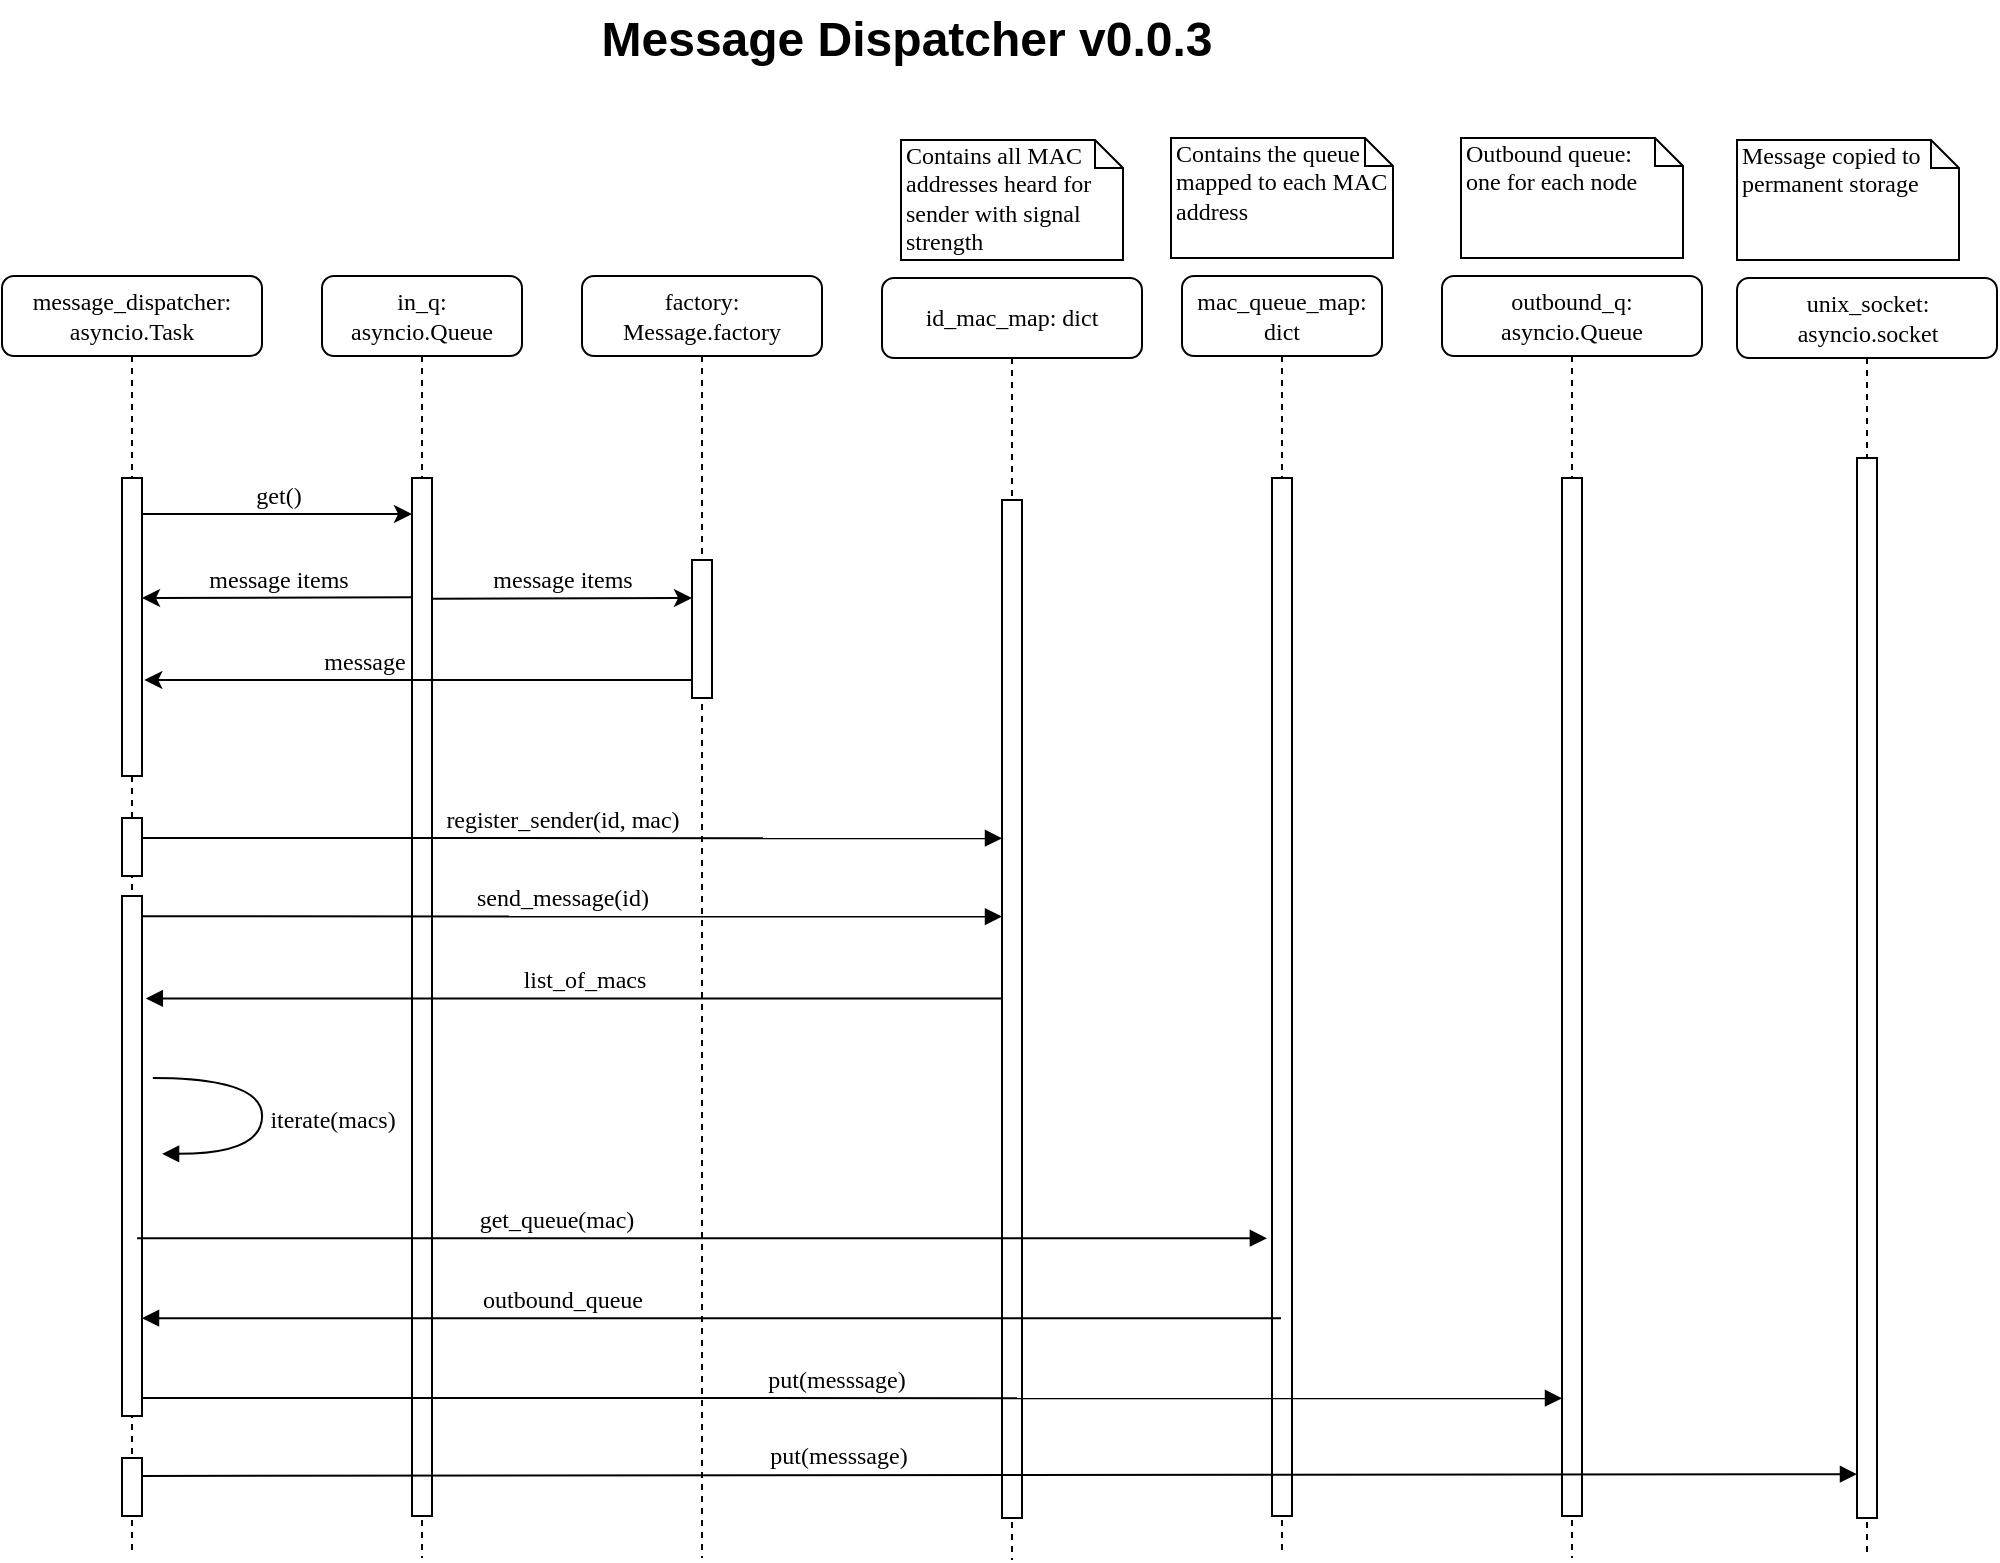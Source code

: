 <mxfile version="27.0.9">
  <diagram name="Page-1" id="13e1069c-82ec-6db2-03f1-153e76fe0fe0">
    <mxGraphModel dx="1996" dy="1208" grid="1" gridSize="10" guides="1" tooltips="1" connect="1" arrows="1" fold="1" page="1" pageScale="1" pageWidth="1169" pageHeight="827" background="none" math="0" shadow="0">
      <root>
        <mxCell id="0" />
        <mxCell id="1" parent="0" />
        <mxCell id="7baba1c4bc27f4b0-4" value="id_mac_map: dict" style="shape=umlLifeline;perimeter=lifelinePerimeter;whiteSpace=wrap;html=1;container=1;collapsible=0;recursiveResize=0;outlineConnect=0;rounded=1;shadow=0;comic=0;labelBackgroundColor=none;strokeWidth=1;fontFamily=Verdana;fontSize=12;align=center;" parent="1" vertex="1">
          <mxGeometry x="530" y="160" width="130" height="641" as="geometry" />
        </mxCell>
        <mxCell id="7baba1c4bc27f4b0-16" value="" style="html=1;points=[];perimeter=orthogonalPerimeter;rounded=0;shadow=0;comic=0;labelBackgroundColor=none;strokeWidth=1;fontFamily=Verdana;fontSize=12;align=center;" parent="7baba1c4bc27f4b0-4" vertex="1">
          <mxGeometry x="60" y="111" width="10" height="509" as="geometry" />
        </mxCell>
        <mxCell id="7baba1c4bc27f4b0-2" value="in_q: asyncio.Queue" style="shape=umlLifeline;perimeter=lifelinePerimeter;whiteSpace=wrap;html=1;container=1;collapsible=0;recursiveResize=0;outlineConnect=0;rounded=1;shadow=0;comic=0;labelBackgroundColor=none;strokeWidth=1;fontFamily=Verdana;fontSize=12;align=center;" parent="1" vertex="1">
          <mxGeometry x="250" y="159" width="100" height="641" as="geometry" />
        </mxCell>
        <mxCell id="7baba1c4bc27f4b0-10" value="" style="html=1;points=[];perimeter=orthogonalPerimeter;rounded=0;shadow=0;comic=0;labelBackgroundColor=none;strokeWidth=1;fontFamily=Verdana;fontSize=12;align=center;" parent="7baba1c4bc27f4b0-2" vertex="1">
          <mxGeometry x="45" y="101" width="10" height="519" as="geometry" />
        </mxCell>
        <mxCell id="KM6-z8VT7eYoRs8P3cIo-2" value="message items" style="html=1;verticalAlign=bottom;endArrow=classic;labelBackgroundColor=none;fontFamily=Verdana;fontSize=12;edgeStyle=elbowEdgeStyle;elbow=vertical;startArrow=none;startFill=0;endFill=1;exitX=1.12;exitY=0.159;exitDx=0;exitDy=0;exitPerimeter=0;" parent="7baba1c4bc27f4b0-2" target="7baba1c4bc27f4b0-13" edge="1">
          <mxGeometry relative="1" as="geometry">
            <mxPoint x="55.0" y="161.42" as="sourcePoint" />
            <mxPoint x="190" y="161" as="targetPoint" />
            <Array as="points">
              <mxPoint x="203.8" y="161" />
            </Array>
          </mxGeometry>
        </mxCell>
        <mxCell id="n59Rol-DrolDZZfycq20-1" value="message" style="html=1;verticalAlign=bottom;endArrow=classic;labelBackgroundColor=none;fontFamily=Verdana;fontSize=12;edgeStyle=elbowEdgeStyle;elbow=vertical;startArrow=none;startFill=0;endFill=1;entryX=0.733;entryY=0.263;entryDx=0;entryDy=0;entryPerimeter=0;" parent="7baba1c4bc27f4b0-2" edge="1">
          <mxGeometry x="0.211" relative="1" as="geometry">
            <mxPoint x="188.83" y="202.06" as="sourcePoint" />
            <mxPoint x="-88.84" y="202.0" as="targetPoint" />
            <Array as="points" />
            <mxPoint as="offset" />
          </mxGeometry>
        </mxCell>
        <mxCell id="7baba1c4bc27f4b0-6" value="outbound_q: asyncio.Queue" style="shape=umlLifeline;perimeter=lifelinePerimeter;whiteSpace=wrap;html=1;container=1;collapsible=0;recursiveResize=0;outlineConnect=0;rounded=1;shadow=0;comic=0;labelBackgroundColor=none;strokeWidth=1;fontFamily=Verdana;fontSize=12;align=center;" parent="1" vertex="1">
          <mxGeometry x="810" y="159" width="130" height="641" as="geometry" />
        </mxCell>
        <mxCell id="7baba1c4bc27f4b0-28" value="" style="html=1;points=[];perimeter=orthogonalPerimeter;rounded=0;shadow=0;comic=0;labelBackgroundColor=none;strokeWidth=1;fontFamily=Verdana;fontSize=12;align=center;" parent="7baba1c4bc27f4b0-6" vertex="1">
          <mxGeometry x="60" y="101" width="10" height="519" as="geometry" />
        </mxCell>
        <mxCell id="7baba1c4bc27f4b0-5" value="mac_queue_map: dict" style="shape=umlLifeline;perimeter=lifelinePerimeter;whiteSpace=wrap;html=1;container=1;collapsible=0;recursiveResize=0;outlineConnect=0;rounded=1;shadow=0;comic=0;labelBackgroundColor=none;strokeWidth=1;fontFamily=Verdana;fontSize=12;align=center;" parent="1" vertex="1">
          <mxGeometry x="680" y="159" width="100" height="640" as="geometry" />
        </mxCell>
        <mxCell id="7baba1c4bc27f4b0-19" value="" style="html=1;points=[];perimeter=orthogonalPerimeter;rounded=0;shadow=0;comic=0;labelBackgroundColor=none;strokeWidth=1;fontFamily=Verdana;fontSize=12;align=center;" parent="7baba1c4bc27f4b0-5" vertex="1">
          <mxGeometry x="45" y="101" width="10" height="519" as="geometry" />
        </mxCell>
        <mxCell id="n59Rol-DrolDZZfycq20-11" value="put(messsage)" style="html=1;verticalAlign=bottom;endArrow=block;labelBackgroundColor=none;fontFamily=Verdana;fontSize=12;edgeStyle=elbowEdgeStyle;elbow=vertical;entryX=0.05;entryY=0.845;entryDx=0;entryDy=0;entryPerimeter=0;exitX=0.8;exitY=0.763;exitDx=0;exitDy=0;exitPerimeter=0;" parent="7baba1c4bc27f4b0-5" edge="1">
          <mxGeometry x="-0.185" relative="1" as="geometry">
            <mxPoint x="-522.5" y="599.997" as="sourcePoint" />
            <mxPoint x="337.5" y="599.92" as="targetPoint" />
            <mxPoint as="offset" />
            <Array as="points">
              <mxPoint x="-400.5" y="599.09" />
              <mxPoint x="-464.5" y="599.09" />
            </Array>
          </mxGeometry>
        </mxCell>
        <mxCell id="7baba1c4bc27f4b0-3" value="factory: Message.factory" style="shape=umlLifeline;perimeter=lifelinePerimeter;whiteSpace=wrap;html=1;container=1;collapsible=0;recursiveResize=0;outlineConnect=0;rounded=1;shadow=0;comic=0;labelBackgroundColor=none;strokeWidth=1;fontFamily=Verdana;fontSize=12;align=center;" parent="1" vertex="1">
          <mxGeometry x="380" y="159" width="120" height="641" as="geometry" />
        </mxCell>
        <mxCell id="7baba1c4bc27f4b0-13" value="" style="html=1;points=[];perimeter=orthogonalPerimeter;rounded=0;shadow=0;comic=0;labelBackgroundColor=none;strokeWidth=1;fontFamily=Verdana;fontSize=12;align=center;" parent="7baba1c4bc27f4b0-3" vertex="1">
          <mxGeometry x="55" y="142" width="10" height="69" as="geometry" />
        </mxCell>
        <mxCell id="n59Rol-DrolDZZfycq20-6" value="list_of_macs" style="html=1;verticalAlign=bottom;endArrow=block;labelBackgroundColor=none;fontFamily=Verdana;fontSize=12;edgeStyle=elbowEdgeStyle;elbow=vertical;entryX=1.19;entryY=0.2;entryDx=0;entryDy=0;entryPerimeter=0;" parent="7baba1c4bc27f4b0-3" edge="1">
          <mxGeometry x="-0.023" relative="1" as="geometry">
            <mxPoint x="210" y="361.2" as="sourcePoint" />
            <mxPoint x="-218.1" y="361.0" as="targetPoint" />
            <mxPoint as="offset" />
            <Array as="points">
              <mxPoint x="80" y="361.2" />
              <mxPoint x="-97" y="361.26" />
              <mxPoint x="-33" y="361.26" />
            </Array>
          </mxGeometry>
        </mxCell>
        <mxCell id="n59Rol-DrolDZZfycq20-5" value="send_message(id)" style="html=1;verticalAlign=bottom;endArrow=block;labelBackgroundColor=none;fontFamily=Verdana;fontSize=12;edgeStyle=elbowEdgeStyle;elbow=vertical;exitX=0.076;exitY=0.472;exitDx=0;exitDy=0;exitPerimeter=0;" parent="7baba1c4bc27f4b0-3" edge="1">
          <mxGeometry x="-0.023" relative="1" as="geometry">
            <mxPoint x="-220" y="320.16" as="sourcePoint" />
            <mxPoint x="210" y="320.16" as="targetPoint" />
            <mxPoint as="offset" />
            <Array as="points">
              <mxPoint x="-30" y="320.28" />
              <mxPoint x="-94" y="320.28" />
            </Array>
          </mxGeometry>
        </mxCell>
        <mxCell id="7baba1c4bc27f4b0-14" value="register_sender(id, mac)" style="html=1;verticalAlign=bottom;endArrow=block;labelBackgroundColor=none;fontFamily=Verdana;fontSize=12;edgeStyle=elbowEdgeStyle;elbow=vertical;exitX=1;exitY=0.476;exitDx=0;exitDy=0;exitPerimeter=0;" parent="7baba1c4bc27f4b0-3" edge="1">
          <mxGeometry x="-0.023" relative="1" as="geometry">
            <mxPoint x="-220" y="281" as="sourcePoint" />
            <mxPoint x="210" y="281.24" as="targetPoint" />
            <mxPoint as="offset" />
            <Array as="points">
              <mxPoint x="-30" y="281.12" />
              <mxPoint x="-94" y="281.12" />
            </Array>
          </mxGeometry>
        </mxCell>
        <mxCell id="7baba1c4bc27f4b0-8" value="message_dispatcher: asyncio.Task" style="shape=umlLifeline;perimeter=lifelinePerimeter;whiteSpace=wrap;html=1;container=1;collapsible=0;recursiveResize=0;outlineConnect=0;rounded=1;shadow=0;comic=0;labelBackgroundColor=none;strokeWidth=1;fontFamily=Verdana;fontSize=12;align=center;" parent="1" vertex="1">
          <mxGeometry x="90" y="159" width="130" height="640" as="geometry" />
        </mxCell>
        <mxCell id="7baba1c4bc27f4b0-9" value="" style="html=1;points=[];perimeter=orthogonalPerimeter;rounded=0;shadow=0;comic=0;labelBackgroundColor=none;strokeWidth=1;fontFamily=Verdana;fontSize=12;align=center;" parent="7baba1c4bc27f4b0-8" vertex="1">
          <mxGeometry x="60" y="101" width="10" height="149" as="geometry" />
        </mxCell>
        <mxCell id="n59Rol-DrolDZZfycq20-4" value="" style="html=1;points=[];perimeter=orthogonalPerimeter;rounded=0;shadow=0;comic=0;labelBackgroundColor=none;strokeWidth=1;fontFamily=Verdana;fontSize=12;align=center;" parent="7baba1c4bc27f4b0-8" vertex="1">
          <mxGeometry x="60" y="271" width="10" height="29" as="geometry" />
        </mxCell>
        <mxCell id="n59Rol-DrolDZZfycq20-7" value="iterate(macs)" style="html=1;verticalAlign=bottom;endArrow=block;labelBackgroundColor=none;fontFamily=Verdana;fontSize=12;elbow=vertical;edgeStyle=orthogonalEdgeStyle;curved=1;entryX=1;entryY=0.286;entryPerimeter=0;exitX=1.038;exitY=0.345;exitPerimeter=0;" parent="7baba1c4bc27f4b0-8" edge="1">
          <mxGeometry x="0.187" y="35" relative="1" as="geometry">
            <mxPoint x="75.41" y="401" as="sourcePoint" />
            <mxPoint x="80.03" y="438.92" as="targetPoint" />
            <Array as="points">
              <mxPoint x="130.03" y="400.9" />
              <mxPoint x="130.03" y="438.9" />
            </Array>
            <mxPoint as="offset" />
          </mxGeometry>
        </mxCell>
        <mxCell id="AuvZo8N8ENO6hJsPnM0U-2" value="" style="html=1;points=[];perimeter=orthogonalPerimeter;rounded=0;shadow=0;comic=0;labelBackgroundColor=none;strokeWidth=1;fontFamily=Verdana;fontSize=12;align=center;" parent="7baba1c4bc27f4b0-8" vertex="1">
          <mxGeometry x="60" y="310" width="10" height="260" as="geometry" />
        </mxCell>
        <mxCell id="AuvZo8N8ENO6hJsPnM0U-3" value="" style="html=1;points=[];perimeter=orthogonalPerimeter;rounded=0;shadow=0;comic=0;labelBackgroundColor=none;strokeWidth=1;fontFamily=Verdana;fontSize=12;align=center;" parent="7baba1c4bc27f4b0-8" vertex="1">
          <mxGeometry x="60" y="591" width="10" height="29" as="geometry" />
        </mxCell>
        <mxCell id="7baba1c4bc27f4b0-11" value="get()" style="html=1;verticalAlign=bottom;endArrow=classic;entryX=0;entryY=0;labelBackgroundColor=none;fontFamily=Verdana;fontSize=12;edgeStyle=elbowEdgeStyle;elbow=vertical;startArrow=none;startFill=0;endFill=1;" parent="1" edge="1">
          <mxGeometry relative="1" as="geometry">
            <mxPoint x="160" y="278" as="sourcePoint" />
            <mxPoint x="295.0" y="278.0" as="targetPoint" />
          </mxGeometry>
        </mxCell>
        <mxCell id="7baba1c4bc27f4b0-41" value="Contains all MAC addresses heard for sender with signal strength" style="shape=note;whiteSpace=wrap;html=1;size=14;verticalAlign=top;align=left;spacingTop=-6;rounded=0;shadow=0;comic=0;labelBackgroundColor=none;strokeWidth=1;fontFamily=Verdana;fontSize=12" parent="1" vertex="1">
          <mxGeometry x="539.5" y="91" width="111" height="60" as="geometry" />
        </mxCell>
        <mxCell id="KM6-z8VT7eYoRs8P3cIo-6" value="Message Dispatcher v0.0.3" style="text;strokeColor=none;fillColor=none;html=1;fontSize=24;fontStyle=1;verticalAlign=middle;align=center;" parent="1" vertex="1">
          <mxGeometry x="492" y="21" width="100" height="40" as="geometry" />
        </mxCell>
        <mxCell id="KM6-z8VT7eYoRs8P3cIo-8" value="Outbound queue:&lt;div&gt;one for each node&lt;/div&gt;" style="shape=note;whiteSpace=wrap;html=1;size=14;verticalAlign=top;align=left;spacingTop=-6;rounded=0;shadow=0;comic=0;labelBackgroundColor=none;strokeWidth=1;fontFamily=Verdana;fontSize=12" parent="1" vertex="1">
          <mxGeometry x="819.5" y="90" width="111" height="60" as="geometry" />
        </mxCell>
        <mxCell id="jYSj6DwHxoEdfqsT5sqR-3" value="unix_socket: asyncio.socket" style="shape=umlLifeline;perimeter=lifelinePerimeter;whiteSpace=wrap;html=1;container=1;collapsible=0;recursiveResize=0;outlineConnect=0;rounded=1;shadow=0;comic=0;labelBackgroundColor=none;strokeWidth=1;fontFamily=Verdana;fontSize=12;align=center;" parent="1" vertex="1">
          <mxGeometry x="957.5" y="160" width="130" height="640" as="geometry" />
        </mxCell>
        <mxCell id="n59Rol-DrolDZZfycq20-10" value="" style="html=1;points=[];perimeter=orthogonalPerimeter;rounded=0;shadow=0;comic=0;labelBackgroundColor=none;strokeWidth=1;fontFamily=Verdana;fontSize=12;align=center;" parent="jYSj6DwHxoEdfqsT5sqR-3" vertex="1">
          <mxGeometry x="60" y="90" width="10" height="530" as="geometry" />
        </mxCell>
        <mxCell id="jYSj6DwHxoEdfqsT5sqR-7" value="Message copied to permanent storage" style="shape=note;whiteSpace=wrap;html=1;size=14;verticalAlign=top;align=left;spacingTop=-6;rounded=0;shadow=0;comic=0;labelBackgroundColor=none;strokeWidth=1;fontFamily=Verdana;fontSize=12" parent="1" vertex="1">
          <mxGeometry x="957.5" y="91" width="111" height="60" as="geometry" />
        </mxCell>
        <mxCell id="n59Rol-DrolDZZfycq20-3" value="Contains the queue mapped to each MAC address" style="shape=note;whiteSpace=wrap;html=1;size=14;verticalAlign=top;align=left;spacingTop=-6;rounded=0;shadow=0;comic=0;labelBackgroundColor=none;strokeWidth=1;fontFamily=Verdana;fontSize=12" parent="1" vertex="1">
          <mxGeometry x="674.5" y="90" width="111" height="60" as="geometry" />
        </mxCell>
        <mxCell id="n59Rol-DrolDZZfycq20-9" value="put(messsage)" style="html=1;verticalAlign=bottom;endArrow=block;labelBackgroundColor=none;fontFamily=Verdana;fontSize=12;edgeStyle=elbowEdgeStyle;elbow=vertical;" parent="1" edge="1">
          <mxGeometry x="-0.023" relative="1" as="geometry">
            <mxPoint x="160" y="720" as="sourcePoint" />
            <mxPoint x="870" y="720.12" as="targetPoint" />
            <mxPoint as="offset" />
            <Array as="points">
              <mxPoint x="350" y="720.12" />
              <mxPoint x="286" y="720.12" />
            </Array>
          </mxGeometry>
        </mxCell>
        <mxCell id="n59Rol-DrolDZZfycq20-8" value="outbound_queue" style="html=1;verticalAlign=bottom;endArrow=block;labelBackgroundColor=none;fontFamily=Verdana;fontSize=12;edgeStyle=elbowEdgeStyle;elbow=vertical;" parent="1" edge="1">
          <mxGeometry x="0.262" relative="1" as="geometry">
            <mxPoint x="729.5" y="680.12" as="sourcePoint" />
            <mxPoint x="160" y="680" as="targetPoint" />
            <mxPoint as="offset" />
            <Array as="points">
              <mxPoint x="286" y="680.12" />
              <mxPoint x="350" y="680.12" />
            </Array>
          </mxGeometry>
        </mxCell>
        <mxCell id="AuvZo8N8ENO6hJsPnM0U-1" value="message items" style="html=1;verticalAlign=bottom;endArrow=classic;labelBackgroundColor=none;fontFamily=Verdana;fontSize=12;edgeStyle=elbowEdgeStyle;elbow=vertical;startArrow=none;startFill=0;endFill=1;exitX=0.033;exitY=0.115;exitDx=0;exitDy=0;exitPerimeter=0;" parent="1" source="7baba1c4bc27f4b0-10" edge="1">
          <mxGeometry relative="1" as="geometry">
            <mxPoint x="290" y="320" as="sourcePoint" />
            <mxPoint x="160.0" y="320.42" as="targetPoint" />
            <Array as="points">
              <mxPoint x="308.8" y="320" />
            </Array>
          </mxGeometry>
        </mxCell>
        <mxCell id="0W69wmVzGQClBSu6Jd0r-1" value="get_queue(mac)" style="html=1;verticalAlign=bottom;endArrow=block;labelBackgroundColor=none;fontFamily=Verdana;fontSize=12;edgeStyle=elbowEdgeStyle;elbow=vertical;" parent="1" edge="1">
          <mxGeometry x="-0.259" relative="1" as="geometry">
            <mxPoint x="157.55" y="640.12" as="sourcePoint" />
            <mxPoint x="722.45" y="640" as="targetPoint" />
            <mxPoint as="offset" />
            <Array as="points">
              <mxPoint x="342.7" y="640.12" />
              <mxPoint x="278.7" y="640.12" />
            </Array>
          </mxGeometry>
        </mxCell>
      </root>
    </mxGraphModel>
  </diagram>
</mxfile>
